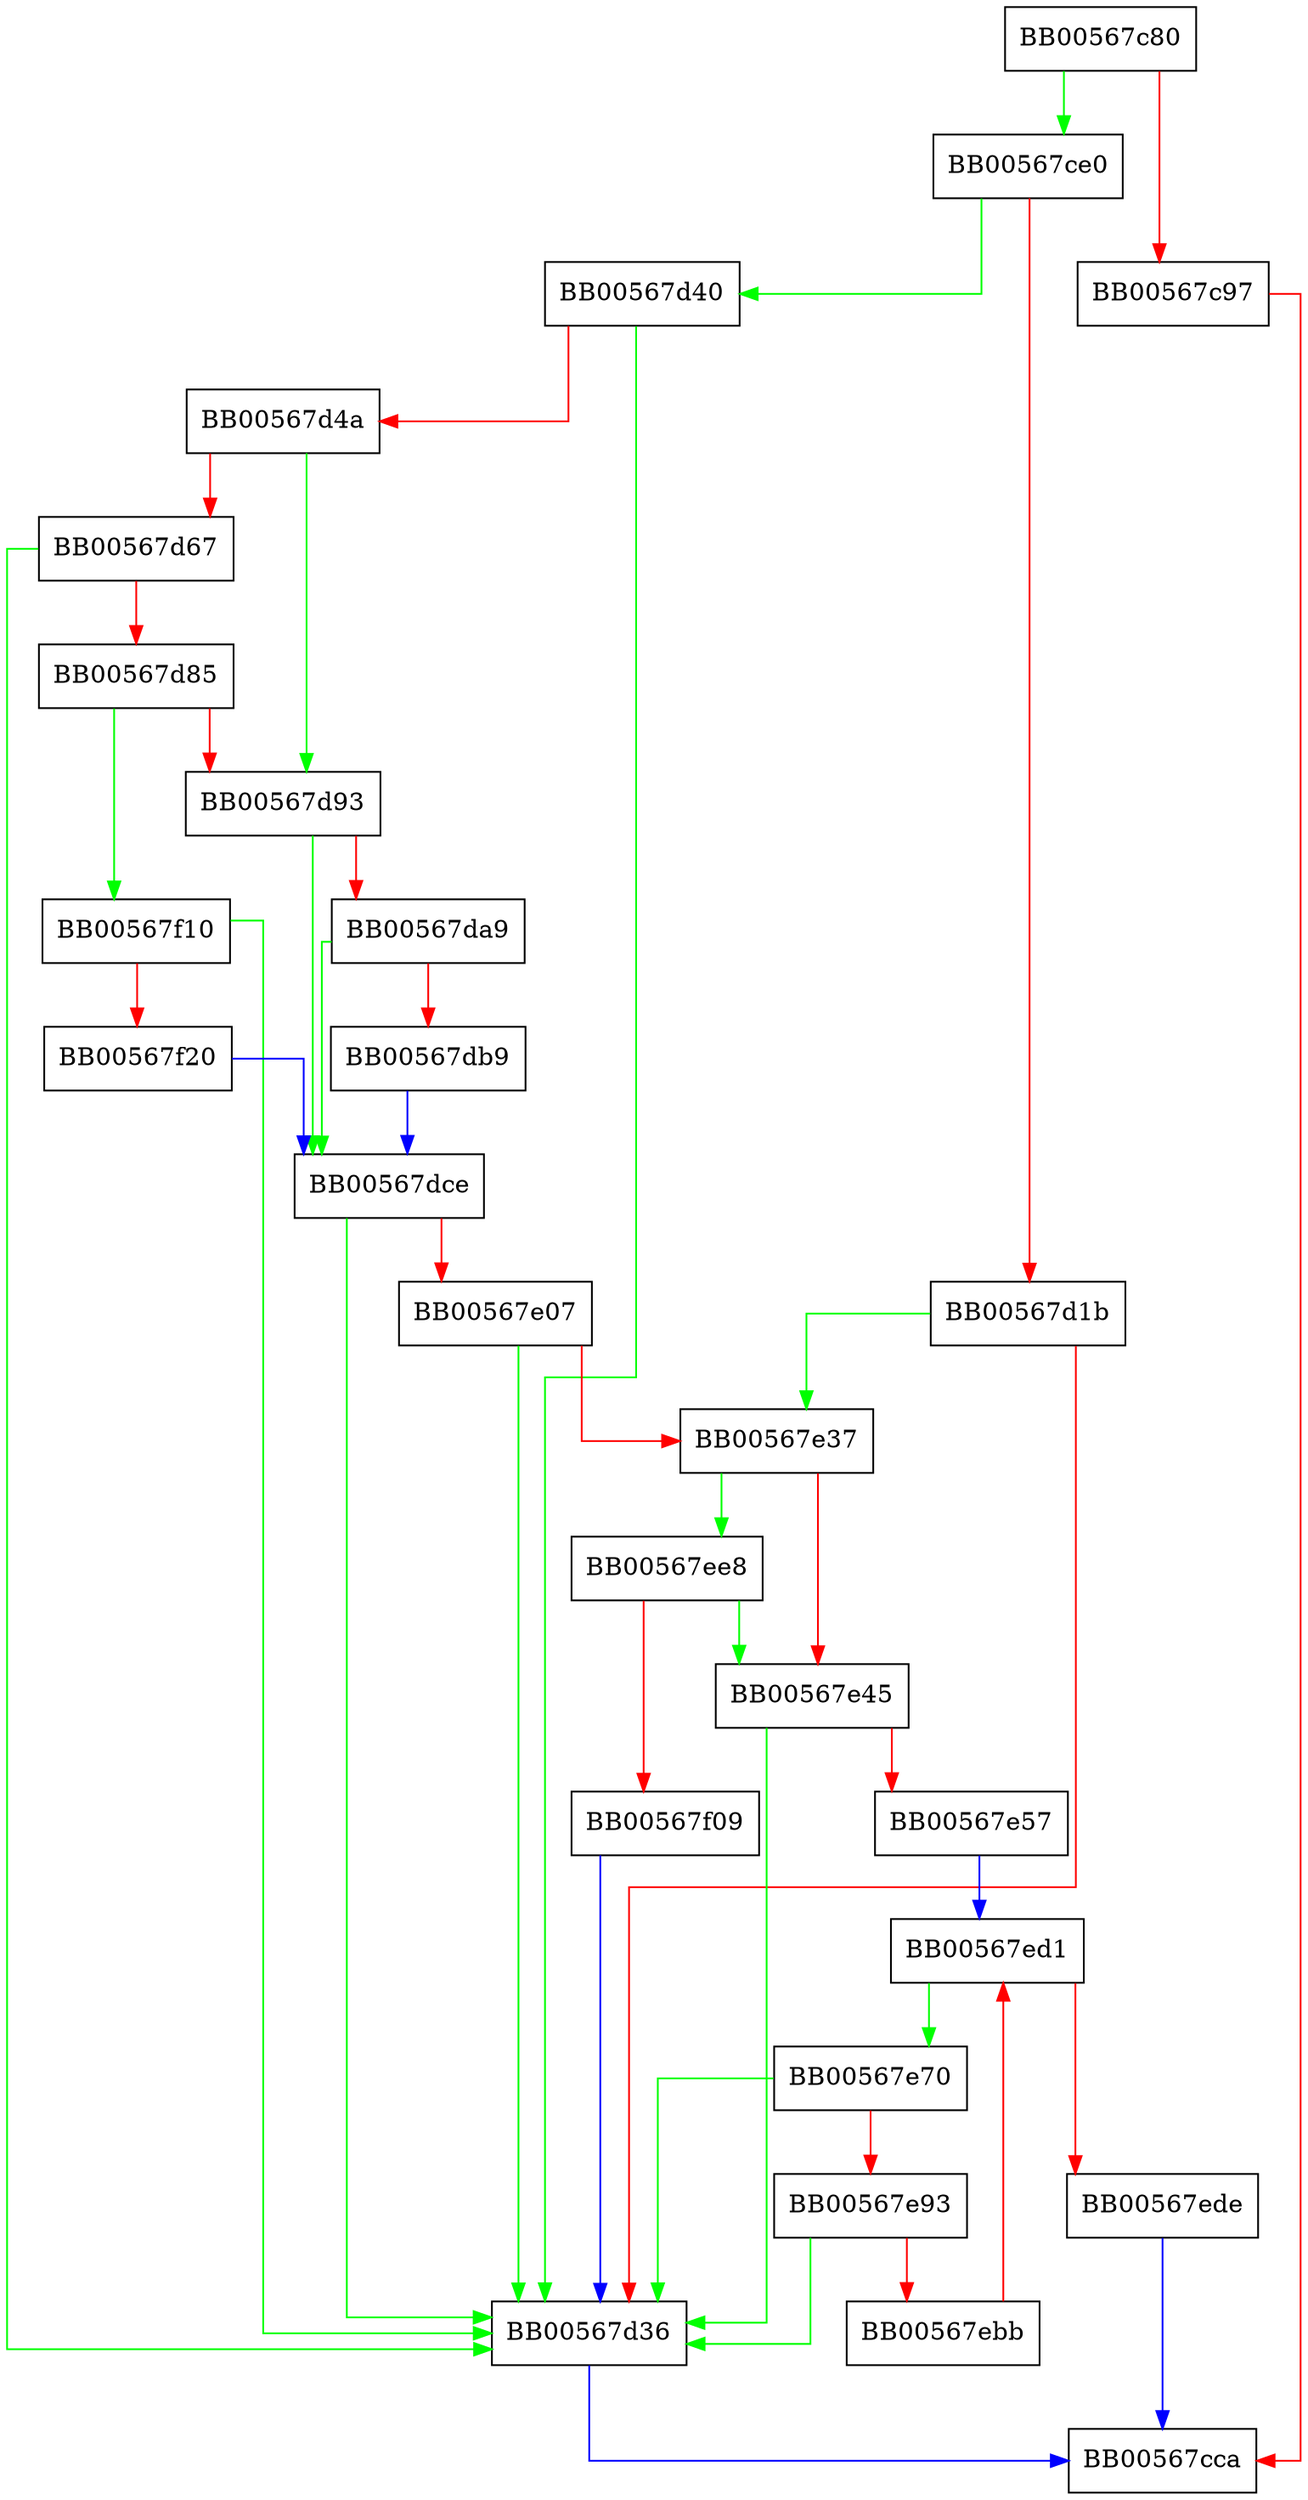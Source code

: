 digraph ossl_cms_RecipientInfo_kari_encrypt {
  node [shape="box"];
  graph [splines=ortho];
  BB00567c80 -> BB00567ce0 [color="green"];
  BB00567c80 -> BB00567c97 [color="red"];
  BB00567c97 -> BB00567cca [color="red"];
  BB00567ce0 -> BB00567d40 [color="green"];
  BB00567ce0 -> BB00567d1b [color="red"];
  BB00567d1b -> BB00567e37 [color="green"];
  BB00567d1b -> BB00567d36 [color="red"];
  BB00567d36 -> BB00567cca [color="blue"];
  BB00567d40 -> BB00567d36 [color="green"];
  BB00567d40 -> BB00567d4a [color="red"];
  BB00567d4a -> BB00567d93 [color="green"];
  BB00567d4a -> BB00567d67 [color="red"];
  BB00567d67 -> BB00567d36 [color="green"];
  BB00567d67 -> BB00567d85 [color="red"];
  BB00567d85 -> BB00567f10 [color="green"];
  BB00567d85 -> BB00567d93 [color="red"];
  BB00567d93 -> BB00567dce [color="green"];
  BB00567d93 -> BB00567da9 [color="red"];
  BB00567da9 -> BB00567dce [color="green"];
  BB00567da9 -> BB00567db9 [color="red"];
  BB00567db9 -> BB00567dce [color="blue"];
  BB00567dce -> BB00567d36 [color="green"];
  BB00567dce -> BB00567e07 [color="red"];
  BB00567e07 -> BB00567d36 [color="green"];
  BB00567e07 -> BB00567e37 [color="red"];
  BB00567e37 -> BB00567ee8 [color="green"];
  BB00567e37 -> BB00567e45 [color="red"];
  BB00567e45 -> BB00567d36 [color="green"];
  BB00567e45 -> BB00567e57 [color="red"];
  BB00567e57 -> BB00567ed1 [color="blue"];
  BB00567e70 -> BB00567d36 [color="green"];
  BB00567e70 -> BB00567e93 [color="red"];
  BB00567e93 -> BB00567d36 [color="green"];
  BB00567e93 -> BB00567ebb [color="red"];
  BB00567ebb -> BB00567ed1 [color="red"];
  BB00567ed1 -> BB00567e70 [color="green"];
  BB00567ed1 -> BB00567ede [color="red"];
  BB00567ede -> BB00567cca [color="blue"];
  BB00567ee8 -> BB00567e45 [color="green"];
  BB00567ee8 -> BB00567f09 [color="red"];
  BB00567f09 -> BB00567d36 [color="blue"];
  BB00567f10 -> BB00567d36 [color="green"];
  BB00567f10 -> BB00567f20 [color="red"];
  BB00567f20 -> BB00567dce [color="blue"];
}